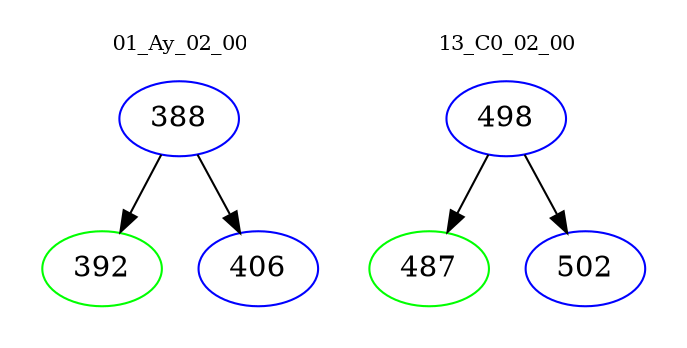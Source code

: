 digraph{
subgraph cluster_0 {
color = white
label = "01_Ay_02_00";
fontsize=10;
T0_388 [label="388", color="blue"]
T0_388 -> T0_392 [color="black"]
T0_392 [label="392", color="green"]
T0_388 -> T0_406 [color="black"]
T0_406 [label="406", color="blue"]
}
subgraph cluster_1 {
color = white
label = "13_C0_02_00";
fontsize=10;
T1_498 [label="498", color="blue"]
T1_498 -> T1_487 [color="black"]
T1_487 [label="487", color="green"]
T1_498 -> T1_502 [color="black"]
T1_502 [label="502", color="blue"]
}
}
